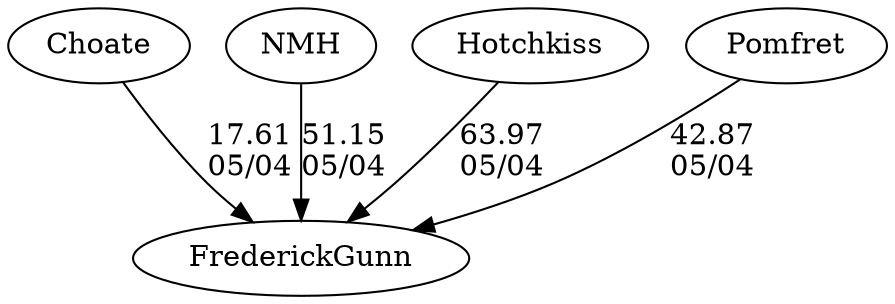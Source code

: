 digraph boys3foursFrederickGunn {FrederickGunn [URL="boys3foursFrederickGunnFrederickGunn.html"];Choate [URL="boys3foursFrederickGunnChoate.html"];NMH [URL="boys3foursFrederickGunnNMH.html"];Hotchkiss [URL="boys3foursFrederickGunnHotchkiss.html"];Pomfret [URL="boys3foursFrederickGunnPomfret.html"];NMH -> FrederickGunn[label="51.15
05/04", weight="49", tooltip="Founder's Day Regatta			
", URL="", random="random"]; 
Pomfret -> FrederickGunn[label="42.87
05/04", weight="58", tooltip="Founder's Day Regatta			
", URL="", random="random"]; 
Choate -> FrederickGunn[label="17.61
05/04", weight="83", tooltip="Founder's Day Regatta			
", URL="", random="random"]; 
Hotchkiss -> FrederickGunn[label="63.97
05/04", weight="37", tooltip="Founder's Day Regatta			
", URL="", random="random"]}